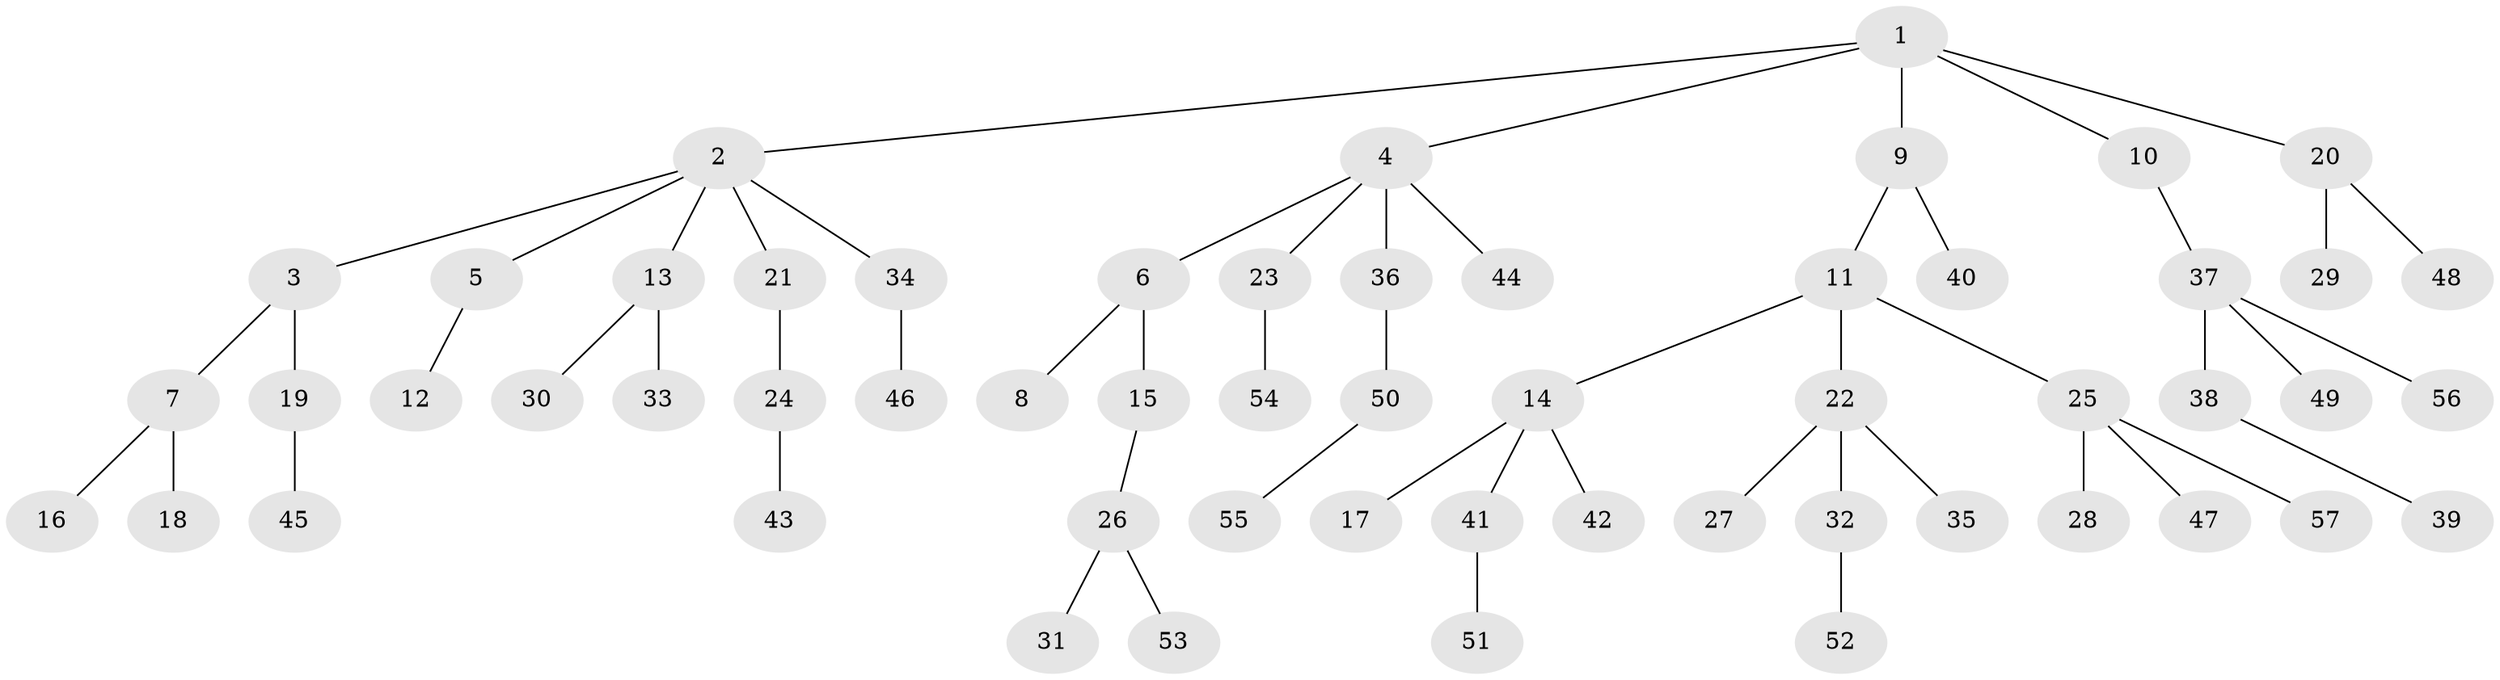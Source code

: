 // Generated by graph-tools (version 1.1) at 2025/15/03/09/25 04:15:24]
// undirected, 57 vertices, 56 edges
graph export_dot {
graph [start="1"]
  node [color=gray90,style=filled];
  1;
  2;
  3;
  4;
  5;
  6;
  7;
  8;
  9;
  10;
  11;
  12;
  13;
  14;
  15;
  16;
  17;
  18;
  19;
  20;
  21;
  22;
  23;
  24;
  25;
  26;
  27;
  28;
  29;
  30;
  31;
  32;
  33;
  34;
  35;
  36;
  37;
  38;
  39;
  40;
  41;
  42;
  43;
  44;
  45;
  46;
  47;
  48;
  49;
  50;
  51;
  52;
  53;
  54;
  55;
  56;
  57;
  1 -- 2;
  1 -- 4;
  1 -- 9;
  1 -- 10;
  1 -- 20;
  2 -- 3;
  2 -- 5;
  2 -- 13;
  2 -- 21;
  2 -- 34;
  3 -- 7;
  3 -- 19;
  4 -- 6;
  4 -- 23;
  4 -- 36;
  4 -- 44;
  5 -- 12;
  6 -- 8;
  6 -- 15;
  7 -- 16;
  7 -- 18;
  9 -- 11;
  9 -- 40;
  10 -- 37;
  11 -- 14;
  11 -- 22;
  11 -- 25;
  13 -- 30;
  13 -- 33;
  14 -- 17;
  14 -- 41;
  14 -- 42;
  15 -- 26;
  19 -- 45;
  20 -- 29;
  20 -- 48;
  21 -- 24;
  22 -- 27;
  22 -- 32;
  22 -- 35;
  23 -- 54;
  24 -- 43;
  25 -- 28;
  25 -- 47;
  25 -- 57;
  26 -- 31;
  26 -- 53;
  32 -- 52;
  34 -- 46;
  36 -- 50;
  37 -- 38;
  37 -- 49;
  37 -- 56;
  38 -- 39;
  41 -- 51;
  50 -- 55;
}
